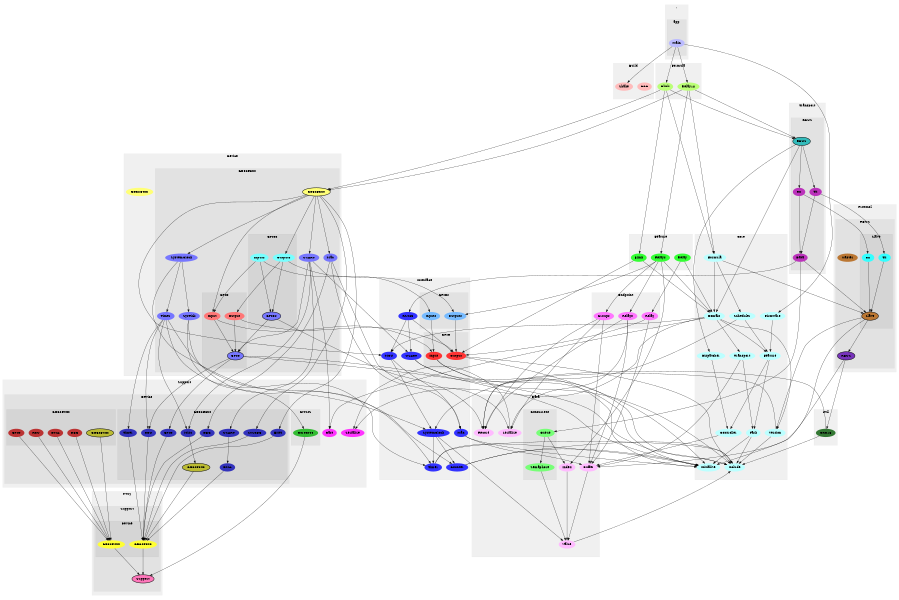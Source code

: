 digraph G {
size="6,4";
ratio="fill";
subgraph cluster_0 {
label=".";
color="#0000000F";
style="filled";
subgraph cluster_1 {
label="app";
color="#0000000F";
style="filled";
u0[label="Main",style="filled",fillcolor="#bbbbff",penwidth="0"];

}

}
subgraph cluster_2 {
label="Build";
color="#0000000F";
style="filled";
u3[label="GCC",style="filled",fillcolor="#ffbbbb",penwidth="0"];
u4[label="Shake",style="filled",fillcolor="#ffbbbb",penwidth="0"];

}
subgraph cluster_3 {
label="Core";
color="#0000000F";
style="filled";
u5[label="Include",style="filled",fillcolor="#bbffff",penwidth="0"];
u6[label="Scheduler",style="filled",fillcolor="#bbffff",penwidth="0"];
u7[label="Firmware",style="filled",fillcolor="#bbffff",penwidth="0"];
u8[label="Initialize",style="filled",fillcolor="#bbffff",penwidth="0"];
u9[label="Transport",style="filled",fillcolor="#bbffff",penwidth="0"];
u10[label="Formula",style="filled",fillcolor="#bbffff",penwidth="0"];
u11[label="Domain",style="filled",fillcolor="#bbffff",penwidth="0"];
u12[label="Version",style="filled",fillcolor="#bbffff",penwidth="0"];
u13[label="Controller",style="filled",fillcolor="#bbffff",penwidth="0"];
u14[label="Task",style="filled",fillcolor="#bbffff",penwidth="0"];
u15[label="Dispatcher",style="filled",fillcolor="#bbffff",penwidth="0"];
u16[label="Feature",style="filled",fillcolor="#bbffff",penwidth="0"];

}
subgraph cluster_4 {
label="Data";
color="#0000000F";
style="filled";
u17[label="Record",style="filled",fillcolor="#ffbbff",penwidth="0"];
u18[label="Buffer",style="filled",fillcolor="#ffbbff",penwidth="0"];
u19[label="Value",style="filled",fillcolor="#ffbbff",penwidth="0"];
u20[label="Index",style="filled",fillcolor="#ffbbff",penwidth="0"];
u23[label="Serialize",style="filled",fillcolor="#ffbbff",penwidth="0"];
subgraph cluster_5 {
label="Concurrent";
color="#0000000F";
style="filled";
u21[label="Queue",style="filled",fillcolor="#77ff77",penwidth="0"];
u22[label="Semaphore",style="filled",fillcolor="#77ff77",penwidth="0"];

}

}
subgraph cluster_6 {
label="Device";
color="#0000000F";
style="filled";
u24[label="GD32F4xx",style="filled",fillcolor="#ffff77",penwidth="0"];
subgraph cluster_7 {
label="GD32F3x0";
color="#0000000F";
style="filled";
u36[label="GD32F3x0",style="filled,bold",fillcolor="#ffff77"];
u26[label="Mac",style="filled",fillcolor="#7777ff",penwidth="0"];
u30[label="SysTick",style="filled",fillcolor="#7777ff",penwidth="0"];
u31[label="SystemClock",style="filled",fillcolor="#7777ff",penwidth="0"];
u34[label="USART",style="filled",fillcolor="#7777ff",penwidth="0"];
u35[label="Timer",style="filled",fillcolor="#7777ff",penwidth="0"];
subgraph cluster_8 {
label="GPIO";
color="#0000000F";
style="filled";
u25[label="GPIO",style="filled,bold",fillcolor="#7777ff"];
u32[label="Input",style="filled",fillcolor="#ff7777",penwidth="0"];
u33[label="Output",style="filled",fillcolor="#ff7777",penwidth="0"];

}
subgraph cluster_9 {
label="GPIOs";
color="#0000000F";
style="filled";
u29[label="GPIOs",style="filled,bold",fillcolor="#7777ff"];
u27[label="Inputs",style="filled",fillcolor="#77ffff",penwidth="0"];
u28[label="Outputs",style="filled",fillcolor="#77ffff",penwidth="0"];

}

}

}
subgraph cluster_10 {
label="Endpoint";
color="#0000000F";
style="filled";
u37[label="Relay",style="filled",fillcolor="#ff77ff",penwidth="0"];
u38[label="Groups",style="filled",fillcolor="#ff77ff",penwidth="0"];
u39[label="Relays",style="filled",fillcolor="#ff77ff",penwidth="0"];

}
subgraph cluster_11 {
label="Feature";
color="#0000000F";
style="filled";
u40[label="Relay",style="filled",fillcolor="#33ff33",penwidth="0"];
u41[label="Relays",style="filled",fillcolor="#33ff33",penwidth="0"];
u42[label="Blink",style="filled",fillcolor="#33ff33",penwidth="0"];

}
subgraph cluster_12 {
label="Formula";
color="#0000000F";
style="filled";
u1[label="Relay12",style="filled",fillcolor="#bbff77",penwidth="0"];
u2[label="Blink",style="filled",fillcolor="#bbff77",penwidth="0"];

}
subgraph cluster_13 {
label="Interface";
color="#0000000F";
style="filled";
u43[label="MCU",style="filled",fillcolor="#3333ff",penwidth="0"];
u44[label="Mac",style="filled",fillcolor="#3333ff",penwidth="0"];
u45[label="Counter",style="filled",fillcolor="#3333ff",penwidth="0"];
u48[label="RS485",style="filled",fillcolor="#3333ff",penwidth="0"];
u49[label="SystemClock",style="filled",fillcolor="#3333ff",penwidth="0"];
u52[label="USART",style="filled",fillcolor="#3333ff",penwidth="0"];
u53[label="Timer",style="filled",fillcolor="#3333ff",penwidth="0"];
subgraph cluster_14 {
label="GPIO";
color="#0000000F";
style="filled";
u50[label="Input",style="filled",fillcolor="#ff3333",penwidth="0"];
u51[label="Output",style="filled",fillcolor="#ff3333",penwidth="0"];

}
subgraph cluster_15 {
label="GPIOs";
color="#0000000F";
style="filled";
u46[label="Inputs",style="filled",fillcolor="#77bbff",penwidth="0"];
u47[label="Outputs",style="filled",fillcolor="#77bbff",penwidth="0"];

}

}
subgraph cluster_16 {
label="Ivory";
color="#0000000F";
style="filled";
subgraph cluster_17 {
label="Support";
color="#0000000F";
style="filled";
u56[label="Support",style="filled,bold",fillcolor="#ff77bb"];
subgraph cluster_18 {
label="Device";
color="#0000000F";
style="filled";
u54[label="GD32F4xx",style="filled",fillcolor="#ffff33",penwidth="0"];
u55[label="GD32F3x0",style="filled",fillcolor="#ffff33",penwidth="0"];

}

}

}
subgraph cluster_19 {
label="Protocol";
color="#0000000F";
style="filled";
subgraph cluster_20 {
label="RBUS";
color="#0000000F";
style="filled";
u61[label="RBUS",style="filled,bold",fillcolor="#7733bb"];
u58[label="Master",style="filled",fillcolor="#bb7733",penwidth="0"];
subgraph cluster_21 {
label="Slave";
color="#0000000F";
style="filled";
u57[label="Slave",style="filled,bold",fillcolor="#bb7733"];
u59[label="Tx",style="filled",fillcolor="#33ffff",penwidth="0"];
u60[label="Rx",style="filled",fillcolor="#33ffff",penwidth="0"];

}

}

}
subgraph cluster_22 {
label="Support";
color="#0000000F";
style="filled";
u63[label="Cast",style="filled",fillcolor="#ff33ff",penwidth="0"];
u64[label="Serialize",style="filled",fillcolor="#ff33ff",penwidth="0"];
subgraph cluster_23 {
label="CMSIS";
color="#0000000F";
style="filled";
u62[label="CoreCM4",style="filled",fillcolor="#33bb33",penwidth="0"];

}
subgraph cluster_24 {
label="Device";
color="#0000000F";
style="filled";
subgraph cluster_25 {
label="GD32F3x0";
color="#0000000F";
style="filled";
u79[label="GD32F3x0",style="filled,bold",fillcolor="#bbbb33"];
u70[label="GPIO",style="filled",fillcolor="#3333bb",penwidth="0"];
u71[label="SYSCFG",style="filled",fillcolor="#3333bb",penwidth="0"];
u72[label="RCU",style="filled",fillcolor="#3333bb",penwidth="0"];
u73[label="EXTI",style="filled",fillcolor="#3333bb",penwidth="0"];
u74[label="Misc",style="filled",fillcolor="#3333bb",penwidth="0"];
u75[label="DMA",style="filled",fillcolor="#3333bb",penwidth="0"];
u76[label="USART",style="filled",fillcolor="#3333bb",penwidth="0"];
u77[label="Timer",style="filled",fillcolor="#3333bb",penwidth="0"];
u78[label="DBG",style="filled",fillcolor="#3333bb",penwidth="0"];

}
subgraph cluster_26 {
label="GD32F4xx";
color="#0000000F";
style="filled";
u65[label="GD32F4xx",style="filled,bold",fillcolor="#bbbb33"];
u66[label="GPIO",style="filled",fillcolor="#bb3333",penwidth="0"];
u67[label="RCU",style="filled",fillcolor="#bb3333",penwidth="0"];
u68[label="DMA",style="filled",fillcolor="#bb3333",penwidth="0"];
u69[label="DBG",style="filled",fillcolor="#bb3333",penwidth="0"];

}

}

}
subgraph cluster_27 {
label="Transport";
color="#0000000F";
style="filled";
subgraph cluster_28 {
label="RBUS";
color="#0000000F";
style="filled";
u83[label="RBUS",style="filled,bold",fillcolor="#33bbbb"];
u80[label="Data",style="filled",fillcolor="#bb33bb",penwidth="0"];
u81[label="Tx",style="filled",fillcolor="#bb33bb",penwidth="0"];
u82[label="Rx",style="filled",fillcolor="#bb33bb",penwidth="0"];

}

}
subgraph cluster_29 {
label="Util";
color="#0000000F";
style="filled";
u84[label="CRC16",style="filled",fillcolor="#337733",penwidth="0"];

}
u0 -> u1;
u0 -> u2;
u0 -> u4;
u0 -> u7;
u1 -> u10;
u1 -> u36;
u1 -> u41;
u1 -> u83;
u2 -> u10;
u2 -> u36;
u2 -> u42;
u2 -> u83;
u6 -> u16;
u6 -> u49;
u7 -> u16;
u9 -> u14;
u9 -> u18;
u10 -> u6;
u10 -> u11;
u10 -> u57;
u11 -> u9;
u11 -> u12;
u11 -> u16;
u11 -> u43;
u11 -> u63;
u11 -> u64;
u12 -> u5;
u12 -> u17;
u13 -> u18;
u14 -> u5;
u14 -> u8;
u15 -> u13;
u16 -> u13;
u16 -> u14;
u18 -> u19;
u19 -> u5;
u20 -> u19;
u21 -> u20;
u21 -> u22;
u22 -> u19;
u23 -> u64;
u25 -> u5;
u25 -> u8;
u25 -> u70;
u25 -> u72;
u26 -> u23;
u26 -> u44;
u26 -> u78;
u27 -> u29;
u27 -> u32;
u27 -> u46;
u28 -> u29;
u28 -> u33;
u28 -> u47;
u29 -> u17;
u29 -> u25;
u30 -> u53;
u30 -> u62;
u31 -> u30;
u31 -> u35;
u31 -> u49;
u32 -> u25;
u32 -> u50;
u33 -> u25;
u33 -> u51;
u34 -> u25;
u34 -> u52;
u34 -> u63;
u34 -> u74;
u34 -> u76;
u35 -> u45;
u35 -> u53;
u35 -> u72;
u35 -> u74;
u35 -> u77;
u36 -> u26;
u36 -> u28;
u36 -> u31;
u36 -> u32;
u36 -> u34;
u36 -> u43;
u36 -> u71;
u36 -> u73;
u37 -> u18;
u37 -> u51;
u38 -> u17;
u38 -> u18;
u38 -> u23;
u39 -> u17;
u39 -> u18;
u39 -> u23;
u40 -> u11;
u40 -> u37;
u41 -> u11;
u41 -> u20;
u41 -> u38;
u41 -> u39;
u41 -> u47;
u42 -> u11;
u42 -> u51;
u43 -> u44;
u43 -> u49;
u44 -> u8;
u44 -> u18;
u45 -> u5;
u45 -> u8;
u46 -> u50;
u47 -> u51;
u48 -> u43;
u48 -> u51;
u48 -> u52;
u49 -> u19;
u49 -> u45;
u49 -> u53;
u50 -> u5;
u50 -> u8;
u51 -> u5;
u51 -> u8;
u52 -> u5;
u52 -> u8;
u53 -> u5;
u53 -> u8;
u54 -> u56;
u55 -> u56;
u57 -> u8;
u57 -> u12;
u57 -> u61;
u59 -> u57;
u60 -> u57;
u61 -> u18;
u61 -> u84;
u62 -> u56;
u65 -> u54;
u66 -> u54;
u67 -> u54;
u68 -> u54;
u69 -> u54;
u70 -> u55;
u71 -> u55;
u72 -> u55;
u73 -> u55;
u74 -> u79;
u75 -> u55;
u76 -> u75;
u77 -> u55;
u78 -> u55;
u79 -> u55;
u80 -> u21;
u80 -> u48;
u80 -> u57;
u81 -> u59;
u81 -> u80;
u82 -> u60;
u82 -> u80;
u83 -> u11;
u83 -> u15;
u83 -> u81;
u83 -> u82;
u84 -> u5;
u84 -> u17;

}

